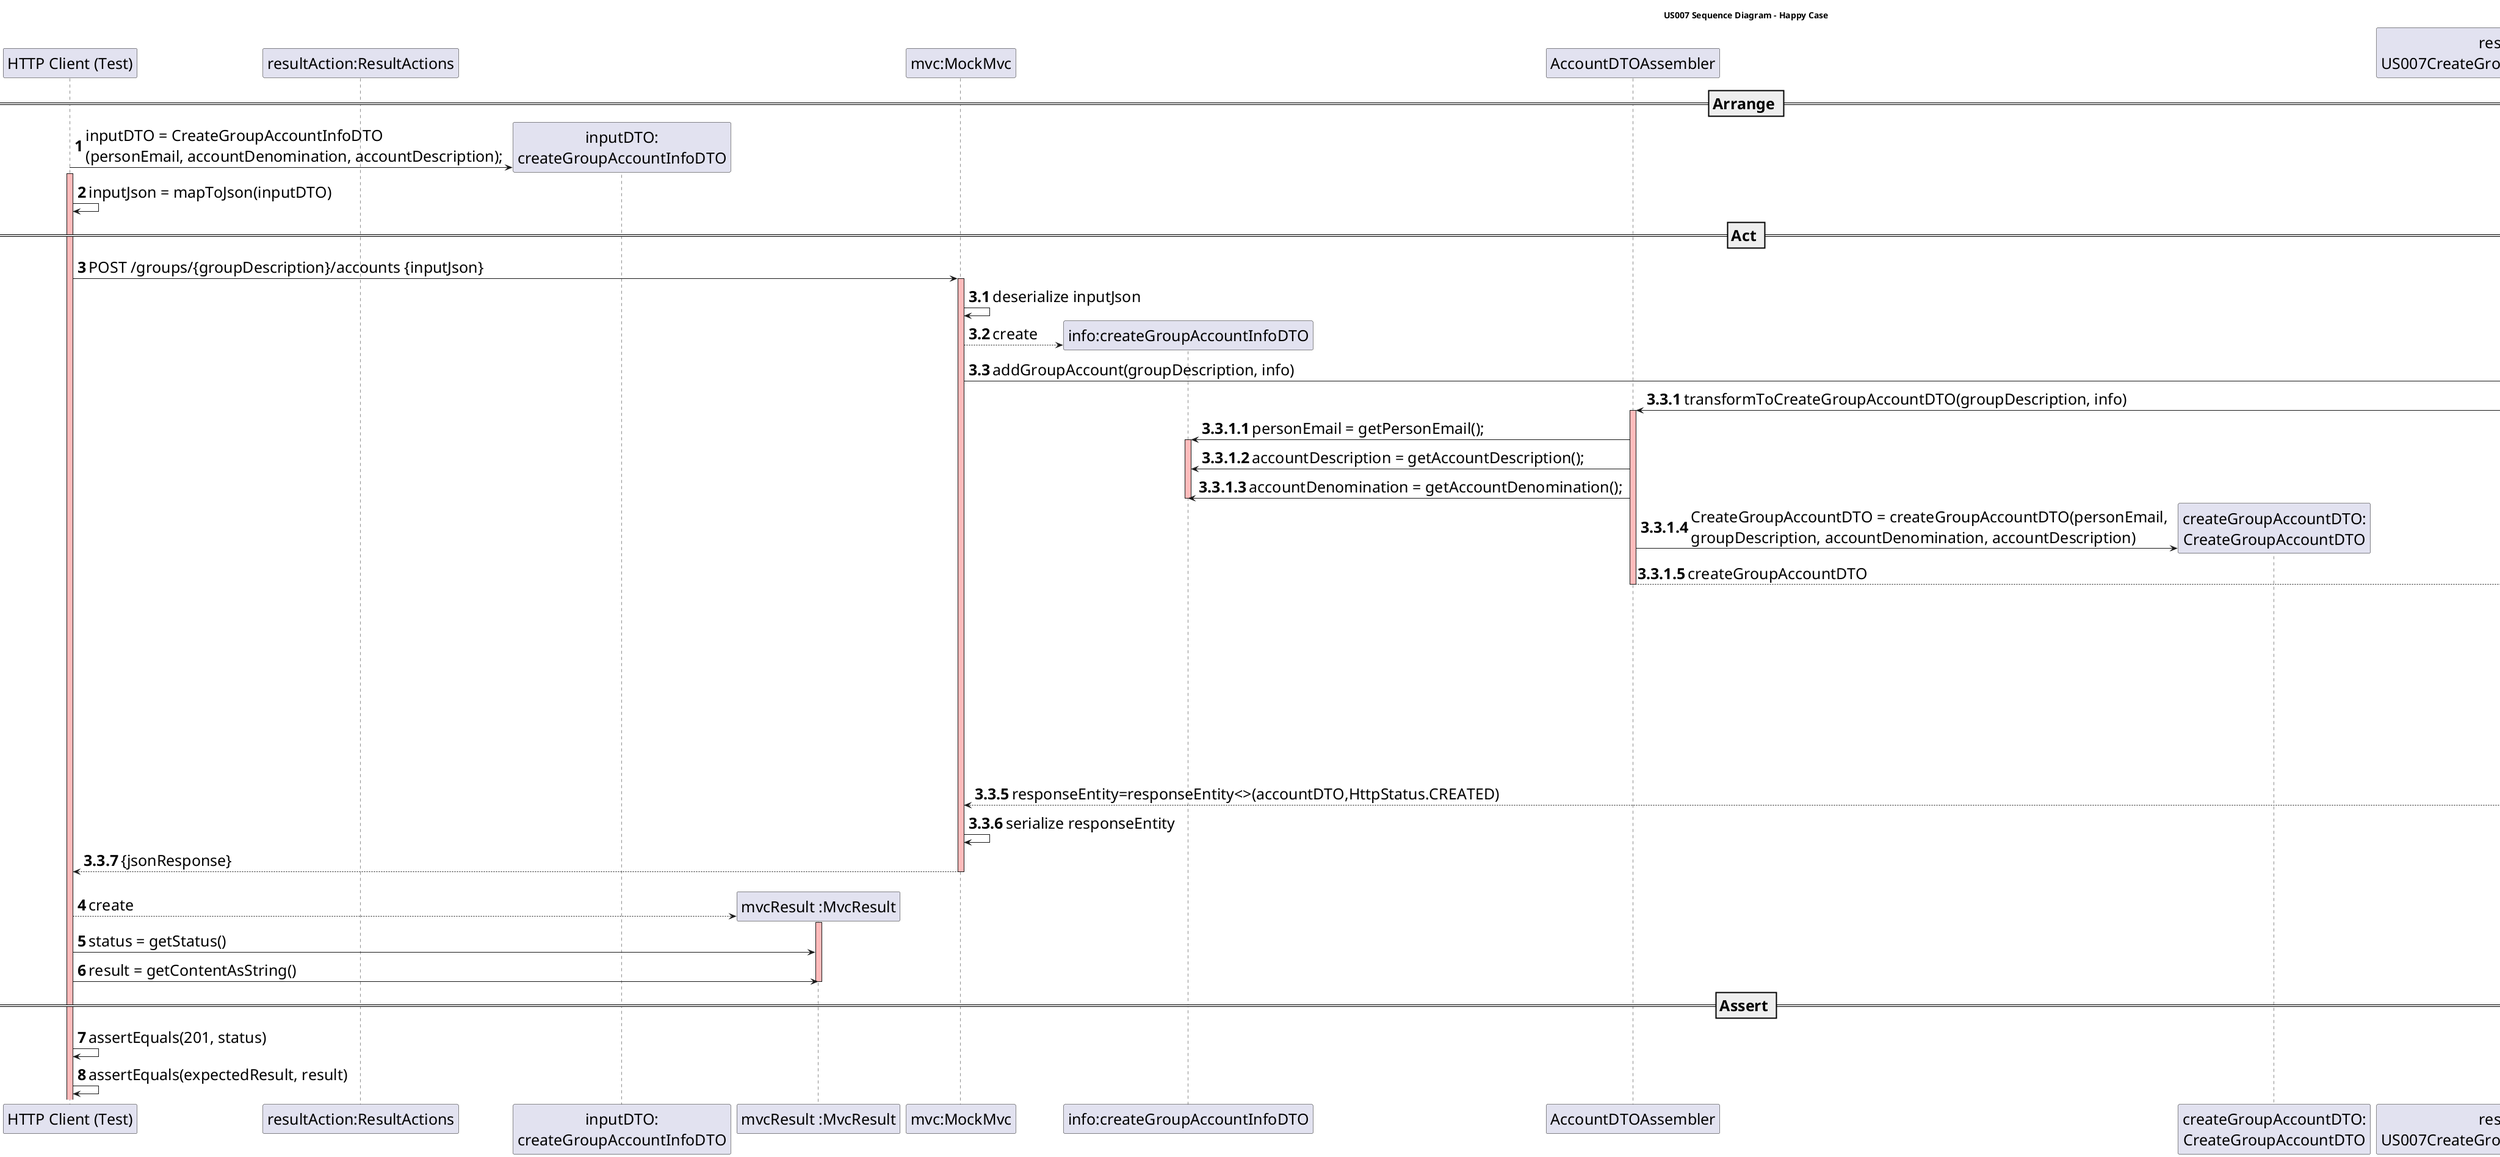 @startuml
skinparam DefaultFontSize 25
title US007 Sequence Diagram - Happy Case

participant "HTTP Client (Test)"
participant "resultAction:ResultActions"
participant "inputDTO:\ncreateGroupAccountInfoDTO"
participant "mvcResult :MvcResult"
participant "mvc:MockMvc"
participant "info:createGroupAccountInfoDTO"
participant "AccountDTOAssembler"
participant "createGroupAccountDTO:\nCreateGroupAccountDTO"
participant "restController:\nUS007CreateGroupAccountControllerRest"
participant "accountDTO:AccountDTO"
participant "service:US007CreateGroupAccountService"

== Arrange ==
autonumber
create "inputDTO:\ncreateGroupAccountInfoDTO"
"HTTP Client (Test)" -> "inputDTO:\ncreateGroupAccountInfoDTO": inputDTO = CreateGroupAccountInfoDTO\n(personEmail, accountDenomination, accountDescription);
activate "HTTP Client (Test)" #FFBBBB
"HTTP Client (Test)" -> "HTTP Client (Test)": inputJson = mapToJson(inputDTO)

== Act ==

"HTTP Client (Test)" -> "mvc:MockMvc" :POST /groups/{groupDescription}/accounts {inputJson}
activate "mvc:MockMvc"  #FFBBBB

autonumber 3.1
"mvc:MockMvc" -> "mvc:MockMvc" : deserialize inputJson
create "info:createGroupAccountInfoDTO"
"mvc:MockMvc"-->"info:createGroupAccountInfoDTO" :create

"mvc:MockMvc"-> "restController:\nUS007CreateGroupAccountControllerRest": addGroupAccount(groupDescription, info)
activate "restController:\nUS007CreateGroupAccountControllerRest" #FFBBBB
autonumber 3.3.1
"restController:\nUS007CreateGroupAccountControllerRest"-> "AccountDTOAssembler":transformToCreateGroupAccountDTO(groupDescription, info)
activate "AccountDTOAssembler" #FFBBBB
autonumber 3.3.1.1
"AccountDTOAssembler" -> "info:createGroupAccountInfoDTO" : personEmail = getPersonEmail();
activate "info:createGroupAccountInfoDTO" #FFBBBB
"AccountDTOAssembler" -> "info:createGroupAccountInfoDTO" : accountDescription = getAccountDescription();
"AccountDTOAssembler" -> "info:createGroupAccountInfoDTO" : accountDenomination = getAccountDenomination();
deactivate "info:createGroupAccountInfoDTO"
create "createGroupAccountDTO:\nCreateGroupAccountDTO"
"AccountDTOAssembler" -> "createGroupAccountDTO:\nCreateGroupAccountDTO" : CreateGroupAccountDTO = createGroupAccountDTO(personEmail,\ngroupDescription, accountDenomination, accountDescription)
deactivate "createGroupAccountDTO:\nCreateGroupAccountDTO"
autonumber 3.3.1.5
"AccountDTOAssembler" --> "restController:\nUS007CreateGroupAccountControllerRest" : createGroupAccountDTO
deactivate "AccountDTOAssembler"
autonumber 3.3.2
"restController:\nUS007CreateGroupAccountControllerRest"->"service:US007CreateGroupAccountService": createGroupAccount(createGroupAccountDTO)
activate "service:US007CreateGroupAccountService" #FFBBBB
autonumber 3.3.2.1
|||
ref over "service:US007CreateGroupAccountService": US007CreateGroupAccountControllerRest_Part2
"service:US007CreateGroupAccountService" --> "restController:\nUS007CreateGroupAccountControllerRest" : accountDTO
autonumber 3.3.3
deactivate "service:US007CreateGroupAccountService" #FFBBBB
"restController:\nUS007CreateGroupAccountControllerRest"->"restController:\nUS007CreateGroupAccountControllerRest": selfLink = /groups/{ownerID}/accounts/{accountDenomination}
"restController:\nUS007CreateGroupAccountControllerRest"-> "accountDTO:AccountDTO": add(selfLink)
"restController:\nUS007CreateGroupAccountControllerRest"--> "mvc:MockMvc":responseEntity=responseEntity<>(accountDTO,HttpStatus.CREATED)
deactivate "restController:\nUS007CreateGroupAccountControllerRest"
"mvc:MockMvc" -> "mvc:MockMvc" : serialize responseEntity


"HTTP Client (Test)" <-- "mvc:MockMvc" : {jsonResponse}
deactivate "mvc:MockMvc"

autonumber 4
|||
create "mvcResult :MvcResult"
"HTTP Client (Test)" --> "mvcResult :MvcResult" : create

autonumber 5
activate "mvcResult :MvcResult" #FFBBBB
"HTTP Client (Test)" -> "mvcResult :MvcResult" : status = getStatus()
"HTTP Client (Test)" -> "mvcResult :MvcResult" : result = getContentAsString()
deactivate "mvcResult :MvcResult" #FFBBBB

== Assert ==

"HTTP Client (Test)" -> "HTTP Client (Test)" : assertEquals(201, status)
"HTTP Client (Test)" -> "HTTP Client (Test)" : assertEquals(expectedResult, result)

deactivate "service:US007CreateGroupAccountService"

@enduml